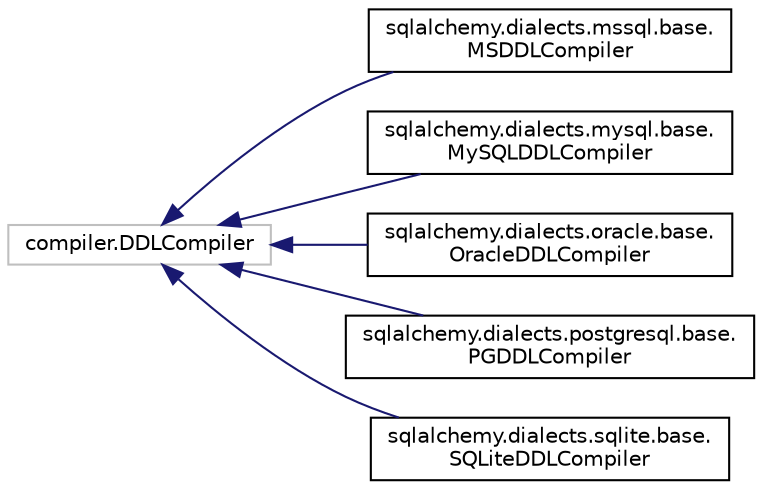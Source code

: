 digraph "Graphical Class Hierarchy"
{
 // LATEX_PDF_SIZE
  edge [fontname="Helvetica",fontsize="10",labelfontname="Helvetica",labelfontsize="10"];
  node [fontname="Helvetica",fontsize="10",shape=record];
  rankdir="LR";
  Node3219 [label="compiler.DDLCompiler",height=0.2,width=0.4,color="grey75", fillcolor="white", style="filled",tooltip=" "];
  Node3219 -> Node0 [dir="back",color="midnightblue",fontsize="10",style="solid",fontname="Helvetica"];
  Node0 [label="sqlalchemy.dialects.mssql.base.\lMSDDLCompiler",height=0.2,width=0.4,color="black", fillcolor="white", style="filled",URL="$classsqlalchemy_1_1dialects_1_1mssql_1_1base_1_1MSDDLCompiler.html",tooltip=" "];
  Node3219 -> Node3221 [dir="back",color="midnightblue",fontsize="10",style="solid",fontname="Helvetica"];
  Node3221 [label="sqlalchemy.dialects.mysql.base.\lMySQLDDLCompiler",height=0.2,width=0.4,color="black", fillcolor="white", style="filled",URL="$classsqlalchemy_1_1dialects_1_1mysql_1_1base_1_1MySQLDDLCompiler.html",tooltip=" "];
  Node3219 -> Node3222 [dir="back",color="midnightblue",fontsize="10",style="solid",fontname="Helvetica"];
  Node3222 [label="sqlalchemy.dialects.oracle.base.\lOracleDDLCompiler",height=0.2,width=0.4,color="black", fillcolor="white", style="filled",URL="$classsqlalchemy_1_1dialects_1_1oracle_1_1base_1_1OracleDDLCompiler.html",tooltip=" "];
  Node3219 -> Node3223 [dir="back",color="midnightblue",fontsize="10",style="solid",fontname="Helvetica"];
  Node3223 [label="sqlalchemy.dialects.postgresql.base.\lPGDDLCompiler",height=0.2,width=0.4,color="black", fillcolor="white", style="filled",URL="$classsqlalchemy_1_1dialects_1_1postgresql_1_1base_1_1PGDDLCompiler.html",tooltip=" "];
  Node3219 -> Node3224 [dir="back",color="midnightblue",fontsize="10",style="solid",fontname="Helvetica"];
  Node3224 [label="sqlalchemy.dialects.sqlite.base.\lSQLiteDDLCompiler",height=0.2,width=0.4,color="black", fillcolor="white", style="filled",URL="$classsqlalchemy_1_1dialects_1_1sqlite_1_1base_1_1SQLiteDDLCompiler.html",tooltip=" "];
}
